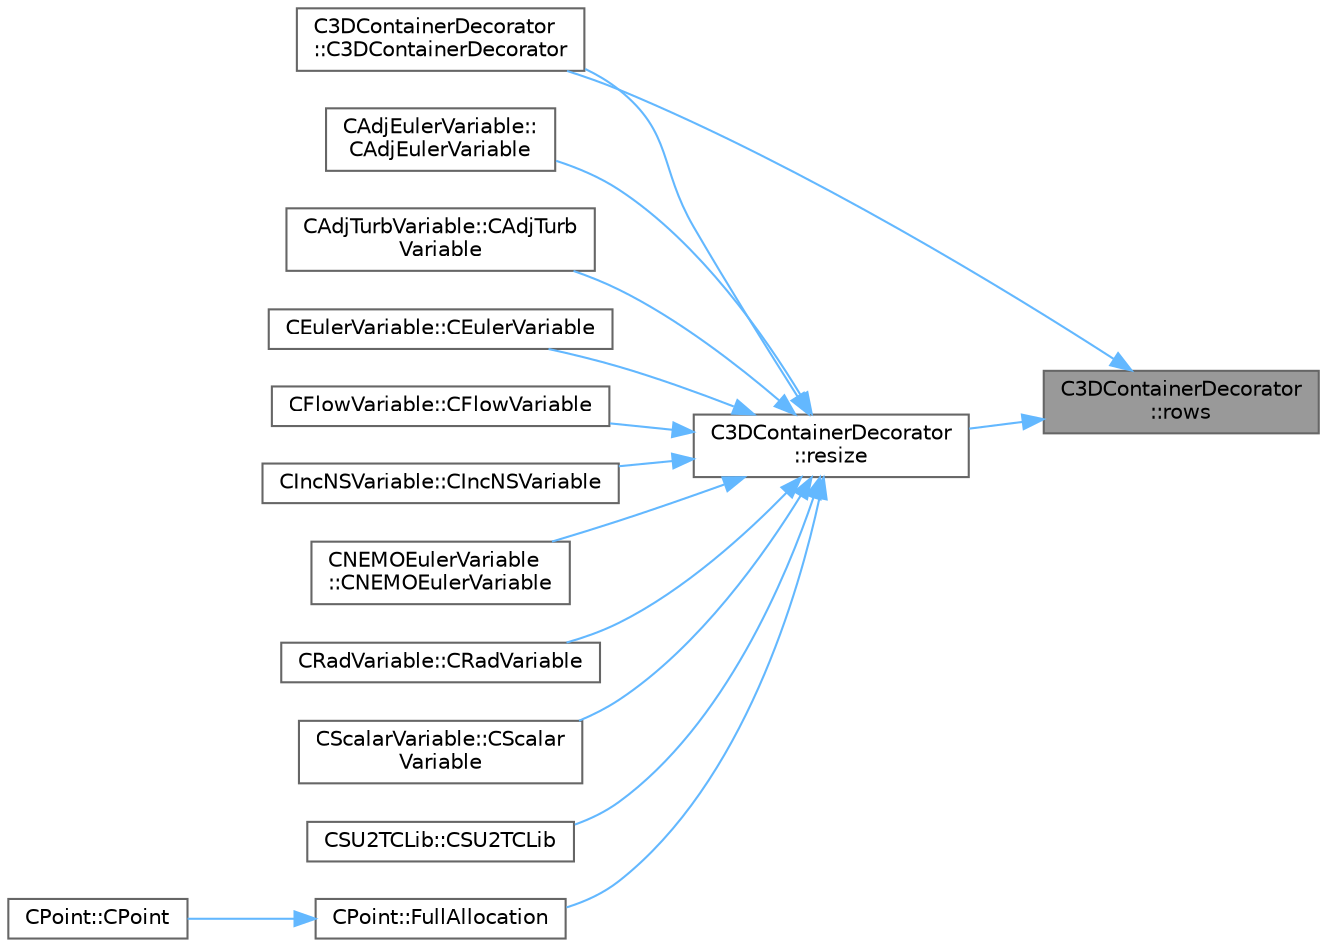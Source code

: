 digraph "C3DContainerDecorator::rows"
{
 // LATEX_PDF_SIZE
  bgcolor="transparent";
  edge [fontname=Helvetica,fontsize=10,labelfontname=Helvetica,labelfontsize=10];
  node [fontname=Helvetica,fontsize=10,shape=box,height=0.2,width=0.4];
  rankdir="RL";
  Node1 [id="Node000001",label="C3DContainerDecorator\l::rows",height=0.2,width=0.4,color="gray40", fillcolor="grey60", style="filled", fontcolor="black",tooltip=" "];
  Node1 -> Node2 [id="edge1_Node000001_Node000002",dir="back",color="steelblue1",style="solid",tooltip=" "];
  Node2 [id="Node000002",label="C3DContainerDecorator\l::C3DContainerDecorator",height=0.2,width=0.4,color="grey40", fillcolor="white", style="filled",URL="$classC3DContainerDecorator.html#ab9b9666dfcf9c8a327b4b090e8e34e79",tooltip=" "];
  Node1 -> Node3 [id="edge2_Node000001_Node000003",dir="back",color="steelblue1",style="solid",tooltip=" "];
  Node3 [id="Node000003",label="C3DContainerDecorator\l::resize",height=0.2,width=0.4,color="grey40", fillcolor="white", style="filled",URL="$classC3DContainerDecorator.html#a8c74bf28bf8d6882e14635fecb0d5e82",tooltip=" "];
  Node3 -> Node2 [id="edge3_Node000003_Node000002",dir="back",color="steelblue1",style="solid",tooltip=" "];
  Node3 -> Node4 [id="edge4_Node000003_Node000004",dir="back",color="steelblue1",style="solid",tooltip=" "];
  Node4 [id="Node000004",label="CAdjEulerVariable::\lCAdjEulerVariable",height=0.2,width=0.4,color="grey40", fillcolor="white", style="filled",URL="$classCAdjEulerVariable.html#afb9c76a9feea451fef96ccc73a39f88e",tooltip="Constructor of the class."];
  Node3 -> Node5 [id="edge5_Node000003_Node000005",dir="back",color="steelblue1",style="solid",tooltip=" "];
  Node5 [id="Node000005",label="CAdjTurbVariable::CAdjTurb\lVariable",height=0.2,width=0.4,color="grey40", fillcolor="white", style="filled",URL="$classCAdjTurbVariable.html#a8cf6df17d5bface41386f14c77e56b7a",tooltip="Constructor of the class."];
  Node3 -> Node6 [id="edge6_Node000003_Node000006",dir="back",color="steelblue1",style="solid",tooltip=" "];
  Node6 [id="Node000006",label="CEulerVariable::CEulerVariable",height=0.2,width=0.4,color="grey40", fillcolor="white", style="filled",URL="$classCEulerVariable.html#afef99d308eed0aff524d3bc0b8274d41",tooltip="Constructor of the class."];
  Node3 -> Node7 [id="edge7_Node000003_Node000007",dir="back",color="steelblue1",style="solid",tooltip=" "];
  Node7 [id="Node000007",label="CFlowVariable::CFlowVariable",height=0.2,width=0.4,color="grey40", fillcolor="white", style="filled",URL="$classCFlowVariable.html#a60f5b74c097bd87fe008b9d1671868e8",tooltip="Constructor of the class."];
  Node3 -> Node8 [id="edge8_Node000003_Node000008",dir="back",color="steelblue1",style="solid",tooltip=" "];
  Node8 [id="Node000008",label="CIncNSVariable::CIncNSVariable",height=0.2,width=0.4,color="grey40", fillcolor="white", style="filled",URL="$classCIncNSVariable.html#a036055b255d661d3d0b7eebf169653b0",tooltip="Constructor of the class."];
  Node3 -> Node9 [id="edge9_Node000003_Node000009",dir="back",color="steelblue1",style="solid",tooltip=" "];
  Node9 [id="Node000009",label="CNEMOEulerVariable\l::CNEMOEulerVariable",height=0.2,width=0.4,color="grey40", fillcolor="white", style="filled",URL="$classCNEMOEulerVariable.html#a468c156010c928813b1a5dfa71c88938",tooltip="Constructor of the class."];
  Node3 -> Node10 [id="edge10_Node000003_Node000010",dir="back",color="steelblue1",style="solid",tooltip=" "];
  Node10 [id="Node000010",label="CRadVariable::CRadVariable",height=0.2,width=0.4,color="grey40", fillcolor="white", style="filled",URL="$classCRadVariable.html#a66877866c71a5c6d67b8e327a060b87b",tooltip="Constructor of the class."];
  Node3 -> Node11 [id="edge11_Node000003_Node000011",dir="back",color="steelblue1",style="solid",tooltip=" "];
  Node11 [id="Node000011",label="CScalarVariable::CScalar\lVariable",height=0.2,width=0.4,color="grey40", fillcolor="white", style="filled",URL="$classCScalarVariable.html#a1981a20cbedf25d0903817d942cadec0",tooltip="Constructor of the class."];
  Node3 -> Node12 [id="edge12_Node000003_Node000012",dir="back",color="steelblue1",style="solid",tooltip=" "];
  Node12 [id="Node000012",label="CSU2TCLib::CSU2TCLib",height=0.2,width=0.4,color="grey40", fillcolor="white", style="filled",URL="$classCSU2TCLib.html#a2de44fc2edca8490581f61cb0d88a779",tooltip="Constructor of the class."];
  Node3 -> Node13 [id="edge13_Node000003_Node000013",dir="back",color="steelblue1",style="solid",tooltip=" "];
  Node13 [id="Node000013",label="CPoint::FullAllocation",height=0.2,width=0.4,color="grey40", fillcolor="white", style="filled",URL="$classCPoint.html#aab6cc5a097e6be90c54c30fc6438761b",tooltip="Allocate the variables not covered by the minimal constructor."];
  Node13 -> Node14 [id="edge14_Node000013_Node000014",dir="back",color="steelblue1",style="solid",tooltip=" "];
  Node14 [id="Node000014",label="CPoint::CPoint",height=0.2,width=0.4,color="grey40", fillcolor="white", style="filled",URL="$classCPoint.html#a6cb9acc7bf4554e4bd13f1d30478836e",tooltip="\"Full\" constructor of the class."];
}
